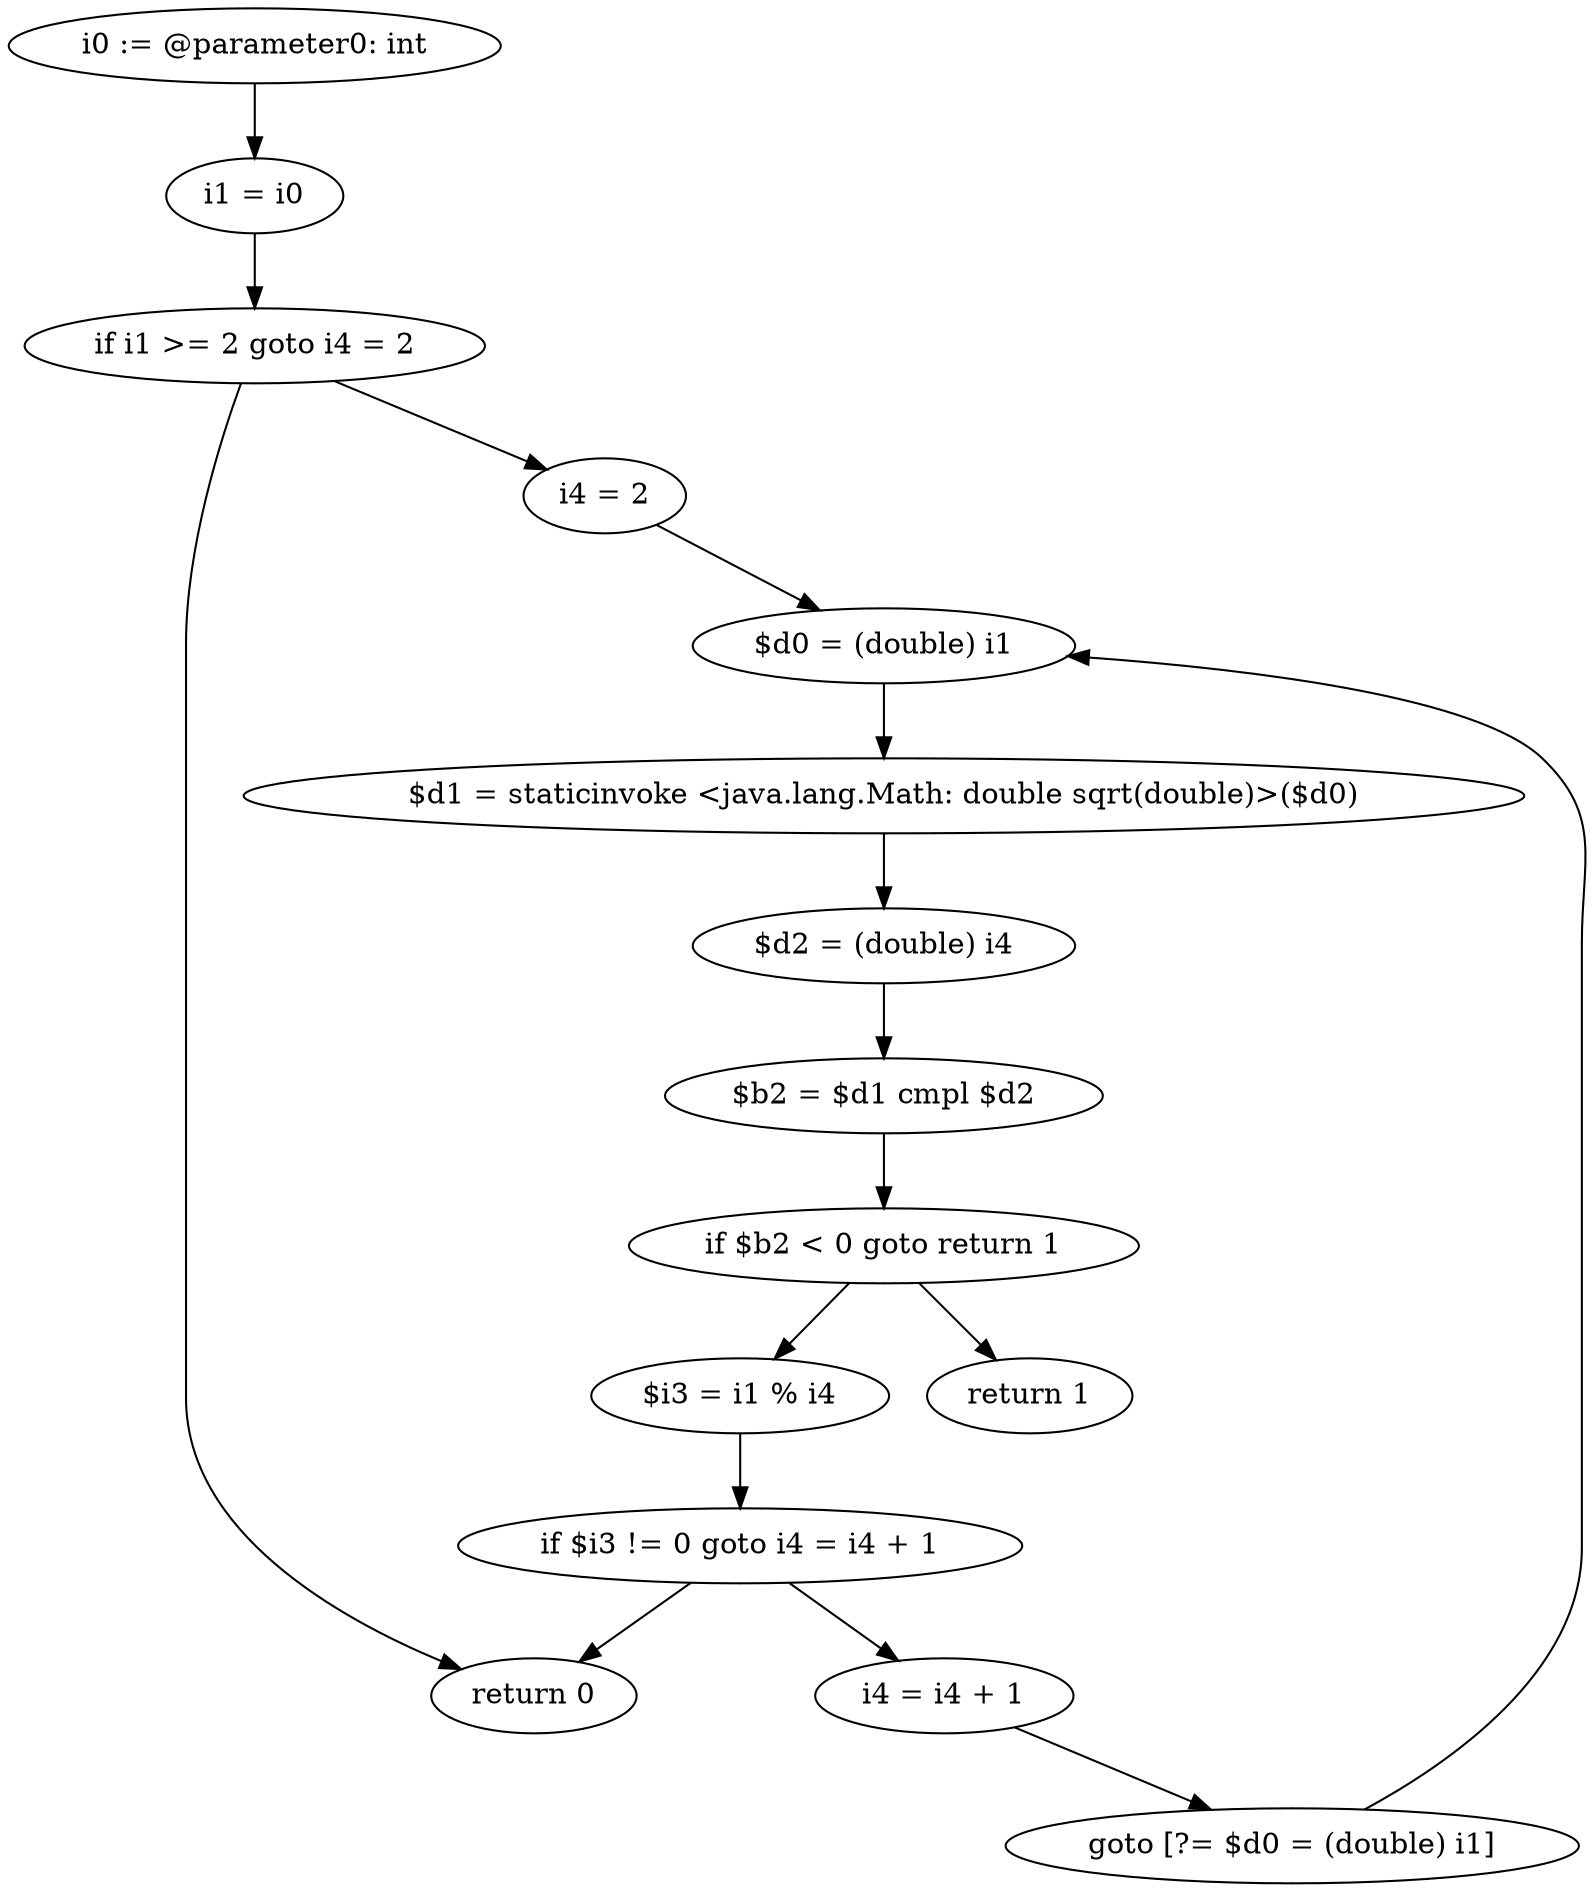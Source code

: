 digraph "unitGraph" {
    "i0 := @parameter0: int"
    "i1 = i0"
    "if i1 >= 2 goto i4 = 2"
    "return 0"
    "i4 = 2"
    "$d0 = (double) i1"
    "$d1 = staticinvoke <java.lang.Math: double sqrt(double)>($d0)"
    "$d2 = (double) i4"
    "$b2 = $d1 cmpl $d2"
    "if $b2 < 0 goto return 1"
    "$i3 = i1 % i4"
    "if $i3 != 0 goto i4 = i4 + 1"
    "i4 = i4 + 1"
    "goto [?= $d0 = (double) i1]"
    "return 1"
    "i0 := @parameter0: int"->"i1 = i0";
    "i1 = i0"->"if i1 >= 2 goto i4 = 2";
    "if i1 >= 2 goto i4 = 2"->"return 0";
    "if i1 >= 2 goto i4 = 2"->"i4 = 2";
    "i4 = 2"->"$d0 = (double) i1";
    "$d0 = (double) i1"->"$d1 = staticinvoke <java.lang.Math: double sqrt(double)>($d0)";
    "$d1 = staticinvoke <java.lang.Math: double sqrt(double)>($d0)"->"$d2 = (double) i4";
    "$d2 = (double) i4"->"$b2 = $d1 cmpl $d2";
    "$b2 = $d1 cmpl $d2"->"if $b2 < 0 goto return 1";
    "if $b2 < 0 goto return 1"->"$i3 = i1 % i4";
    "if $b2 < 0 goto return 1"->"return 1";
    "$i3 = i1 % i4"->"if $i3 != 0 goto i4 = i4 + 1";
    "if $i3 != 0 goto i4 = i4 + 1"->"return 0";
    "if $i3 != 0 goto i4 = i4 + 1"->"i4 = i4 + 1";
    "i4 = i4 + 1"->"goto [?= $d0 = (double) i1]";
    "goto [?= $d0 = (double) i1]"->"$d0 = (double) i1";
}
